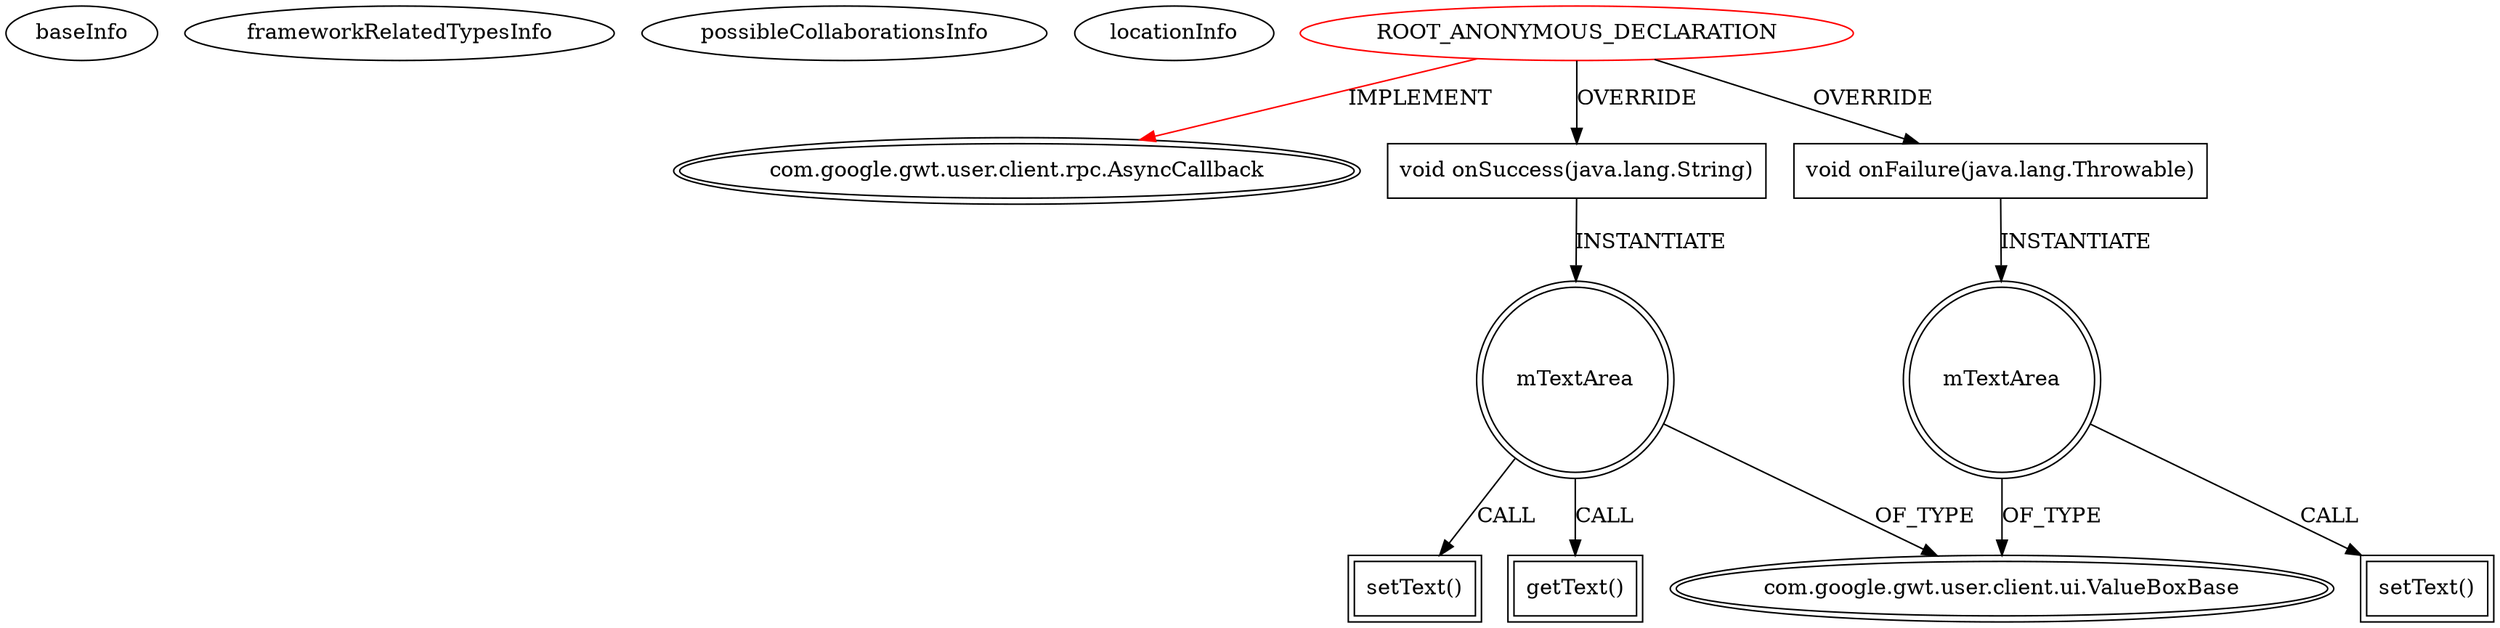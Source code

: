 digraph {
baseInfo[graphId=4279,category="extension_graph",isAnonymous=true,possibleRelation=false]
frameworkRelatedTypesInfo[0="com.google.gwt.user.client.rpc.AsyncCallback"]
possibleCollaborationsInfo[]
locationInfo[projectName="papog-grumo",filePath="/papog-grumo/grumo-master/src/com/spacepirates/grumo/client/GraphCanvas.java",contextSignature="void onMouseUp(com.google.gwt.event.dom.client.MouseUpEvent)",graphId="4279"]
0[label="ROOT_ANONYMOUS_DECLARATION",vertexType="ROOT_ANONYMOUS_DECLARATION",isFrameworkType=false,color=red]
1[label="com.google.gwt.user.client.rpc.AsyncCallback",vertexType="FRAMEWORK_INTERFACE_TYPE",isFrameworkType=true,peripheries=2]
2[label="void onSuccess(java.lang.String)",vertexType="OVERRIDING_METHOD_DECLARATION",isFrameworkType=false,shape=box]
3[label="mTextArea",vertexType="VARIABLE_EXPRESION",isFrameworkType=true,peripheries=2,shape=circle]
5[label="com.google.gwt.user.client.ui.ValueBoxBase",vertexType="FRAMEWORK_CLASS_TYPE",isFrameworkType=true,peripheries=2]
4[label="getText()",vertexType="INSIDE_CALL",isFrameworkType=true,peripheries=2,shape=box]
7[label="setText()",vertexType="INSIDE_CALL",isFrameworkType=true,peripheries=2,shape=box]
8[label="void onFailure(java.lang.Throwable)",vertexType="OVERRIDING_METHOD_DECLARATION",isFrameworkType=false,shape=box]
9[label="mTextArea",vertexType="VARIABLE_EXPRESION",isFrameworkType=true,peripheries=2,shape=circle]
10[label="setText()",vertexType="INSIDE_CALL",isFrameworkType=true,peripheries=2,shape=box]
0->1[label="IMPLEMENT",color=red]
0->2[label="OVERRIDE"]
2->3[label="INSTANTIATE"]
3->5[label="OF_TYPE"]
3->4[label="CALL"]
3->7[label="CALL"]
0->8[label="OVERRIDE"]
8->9[label="INSTANTIATE"]
9->5[label="OF_TYPE"]
9->10[label="CALL"]
}
